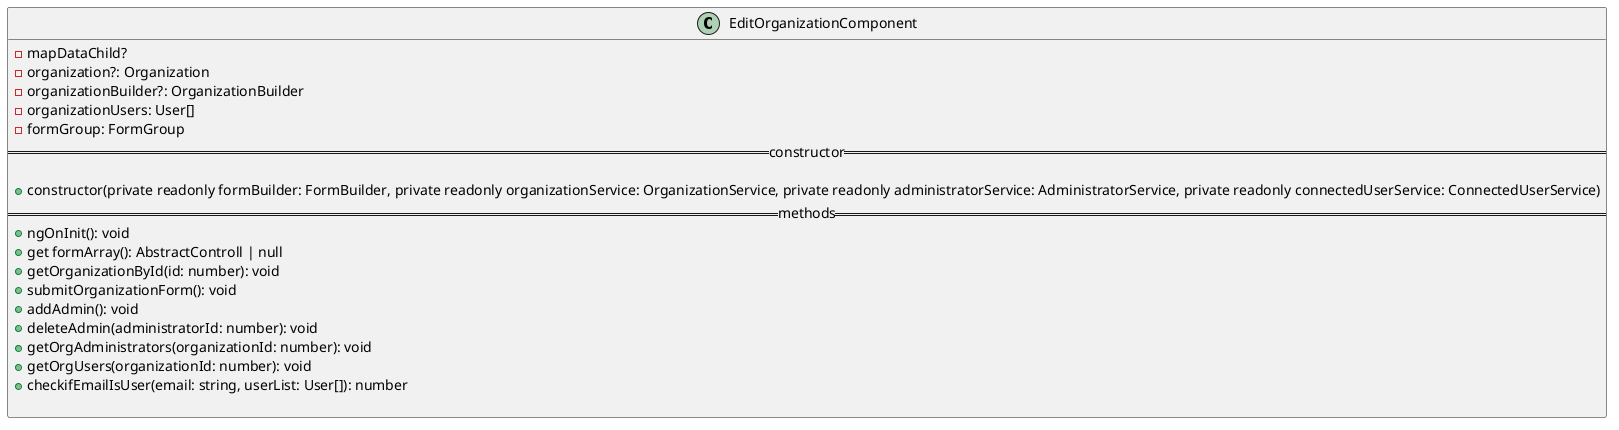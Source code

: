 @startuml EditOrganizationComponent
class EditOrganizationComponent {
  - mapDataChild?
  - organization?: Organization
  - organizationBuilder?: OrganizationBuilder
  - organizationUsers: User[]
  - formGroup: FormGroup
  == constructor ==

  + constructor(private readonly formBuilder: FormBuilder, private readonly organizationService: OrganizationService, private readonly administratorService: AdministratorService, private readonly connectedUserService: ConnectedUserService)
  == methods ==
  + ngOnInit(): void
  + get formArray(): AbstractControll | null
  + getOrganizationById(id: number): void
  + submitOrganizationForm(): void
  + addAdmin(): void
  + deleteAdmin(administratorId: number): void
  + getOrgAdministrators(organizationId: number): void
  + getOrgUsers(organizationId: number): void
  + checkifEmailIsUser(email: string, userList: User[]): number

}
@enduml
